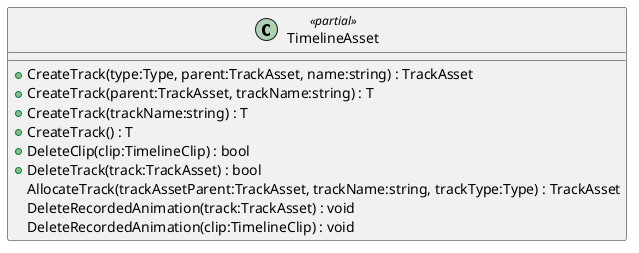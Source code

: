 @startuml
class TimelineAsset <<partial>> {
    + CreateTrack(type:Type, parent:TrackAsset, name:string) : TrackAsset
    + CreateTrack(parent:TrackAsset, trackName:string) : T
    + CreateTrack(trackName:string) : T
    + CreateTrack() : T
    + DeleteClip(clip:TimelineClip) : bool
    + DeleteTrack(track:TrackAsset) : bool
    AllocateTrack(trackAssetParent:TrackAsset, trackName:string, trackType:Type) : TrackAsset
    DeleteRecordedAnimation(track:TrackAsset) : void
    DeleteRecordedAnimation(clip:TimelineClip) : void
}
@enduml
